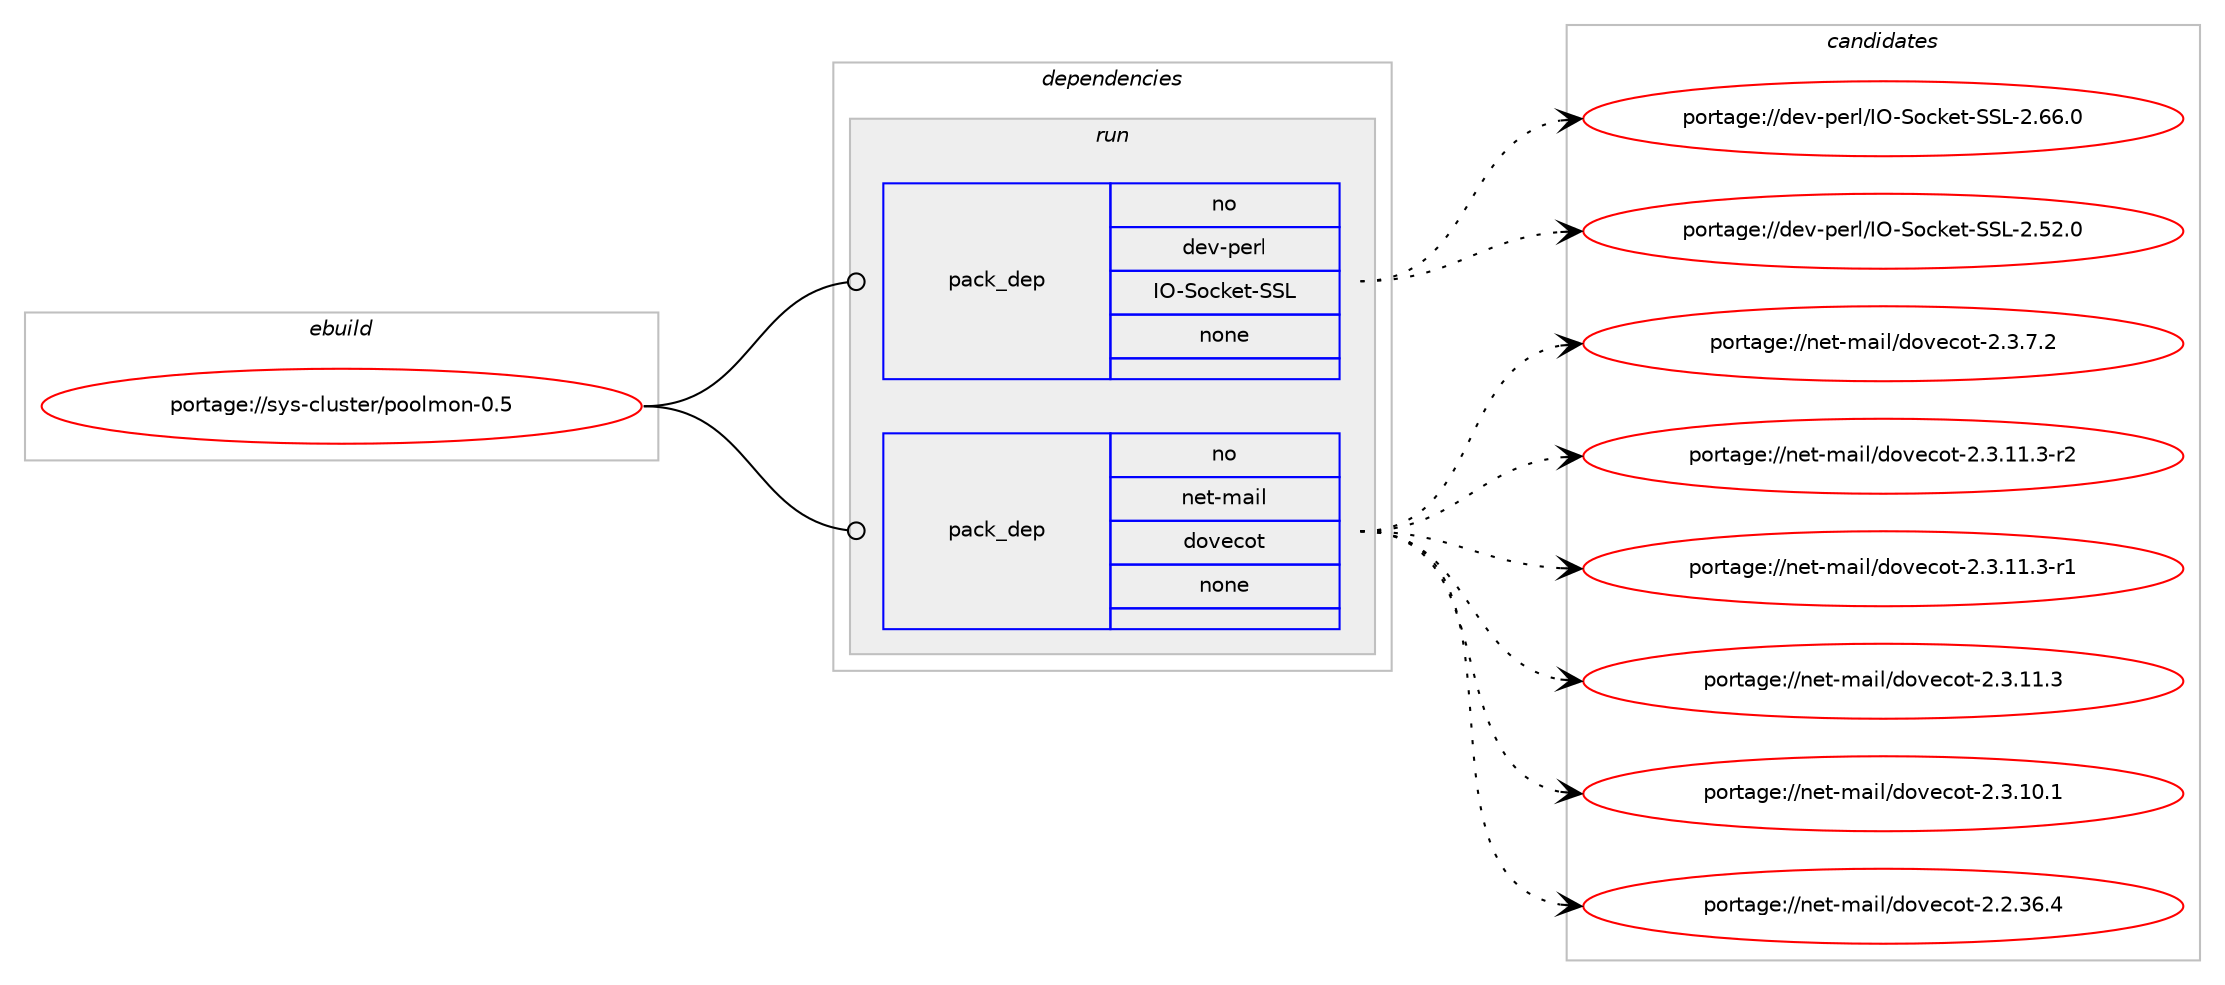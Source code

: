 digraph prolog {

# *************
# Graph options
# *************

newrank=true;
concentrate=true;
compound=true;
graph [rankdir=LR,fontname=Helvetica,fontsize=10,ranksep=1.5];#, ranksep=2.5, nodesep=0.2];
edge  [arrowhead=vee];
node  [fontname=Helvetica,fontsize=10];

# **********
# The ebuild
# **********

subgraph cluster_leftcol {
color=gray;
rank=same;
label=<<i>ebuild</i>>;
id [label="portage://sys-cluster/poolmon-0.5", color=red, width=4, href="../sys-cluster/poolmon-0.5.svg"];
}

# ****************
# The dependencies
# ****************

subgraph cluster_midcol {
color=gray;
label=<<i>dependencies</i>>;
subgraph cluster_compile {
fillcolor="#eeeeee";
style=filled;
label=<<i>compile</i>>;
}
subgraph cluster_compileandrun {
fillcolor="#eeeeee";
style=filled;
label=<<i>compile and run</i>>;
}
subgraph cluster_run {
fillcolor="#eeeeee";
style=filled;
label=<<i>run</i>>;
subgraph pack1441 {
dependency1605 [label=<<TABLE BORDER="0" CELLBORDER="1" CELLSPACING="0" CELLPADDING="4" WIDTH="220"><TR><TD ROWSPAN="6" CELLPADDING="30">pack_dep</TD></TR><TR><TD WIDTH="110">no</TD></TR><TR><TD>dev-perl</TD></TR><TR><TD>IO-Socket-SSL</TD></TR><TR><TD>none</TD></TR><TR><TD></TD></TR></TABLE>>, shape=none, color=blue];
}
id:e -> dependency1605:w [weight=20,style="solid",arrowhead="odot"];
subgraph pack1442 {
dependency1606 [label=<<TABLE BORDER="0" CELLBORDER="1" CELLSPACING="0" CELLPADDING="4" WIDTH="220"><TR><TD ROWSPAN="6" CELLPADDING="30">pack_dep</TD></TR><TR><TD WIDTH="110">no</TD></TR><TR><TD>net-mail</TD></TR><TR><TD>dovecot</TD></TR><TR><TD>none</TD></TR><TR><TD></TD></TR></TABLE>>, shape=none, color=blue];
}
id:e -> dependency1606:w [weight=20,style="solid",arrowhead="odot"];
}
}

# **************
# The candidates
# **************

subgraph cluster_choices {
rank=same;
color=gray;
label=<<i>candidates</i>>;

subgraph choice1441 {
color=black;
nodesep=1;
choice100101118451121011141084773794583111991071011164583837645504654544648 [label="portage://dev-perl/IO-Socket-SSL-2.66.0", color=red, width=4,href="../dev-perl/IO-Socket-SSL-2.66.0.svg"];
choice100101118451121011141084773794583111991071011164583837645504653504648 [label="portage://dev-perl/IO-Socket-SSL-2.52.0", color=red, width=4,href="../dev-perl/IO-Socket-SSL-2.52.0.svg"];
dependency1605:e -> choice100101118451121011141084773794583111991071011164583837645504654544648:w [style=dotted,weight="100"];
dependency1605:e -> choice100101118451121011141084773794583111991071011164583837645504653504648:w [style=dotted,weight="100"];
}
subgraph choice1442 {
color=black;
nodesep=1;
choice110101116451099710510847100111118101991111164550465146554650 [label="portage://net-mail/dovecot-2.3.7.2", color=red, width=4,href="../net-mail/dovecot-2.3.7.2.svg"];
choice110101116451099710510847100111118101991111164550465146494946514511450 [label="portage://net-mail/dovecot-2.3.11.3-r2", color=red, width=4,href="../net-mail/dovecot-2.3.11.3-r2.svg"];
choice110101116451099710510847100111118101991111164550465146494946514511449 [label="portage://net-mail/dovecot-2.3.11.3-r1", color=red, width=4,href="../net-mail/dovecot-2.3.11.3-r1.svg"];
choice11010111645109971051084710011111810199111116455046514649494651 [label="portage://net-mail/dovecot-2.3.11.3", color=red, width=4,href="../net-mail/dovecot-2.3.11.3.svg"];
choice11010111645109971051084710011111810199111116455046514649484649 [label="portage://net-mail/dovecot-2.3.10.1", color=red, width=4,href="../net-mail/dovecot-2.3.10.1.svg"];
choice11010111645109971051084710011111810199111116455046504651544652 [label="portage://net-mail/dovecot-2.2.36.4", color=red, width=4,href="../net-mail/dovecot-2.2.36.4.svg"];
dependency1606:e -> choice110101116451099710510847100111118101991111164550465146554650:w [style=dotted,weight="100"];
dependency1606:e -> choice110101116451099710510847100111118101991111164550465146494946514511450:w [style=dotted,weight="100"];
dependency1606:e -> choice110101116451099710510847100111118101991111164550465146494946514511449:w [style=dotted,weight="100"];
dependency1606:e -> choice11010111645109971051084710011111810199111116455046514649494651:w [style=dotted,weight="100"];
dependency1606:e -> choice11010111645109971051084710011111810199111116455046514649484649:w [style=dotted,weight="100"];
dependency1606:e -> choice11010111645109971051084710011111810199111116455046504651544652:w [style=dotted,weight="100"];
}
}

}
